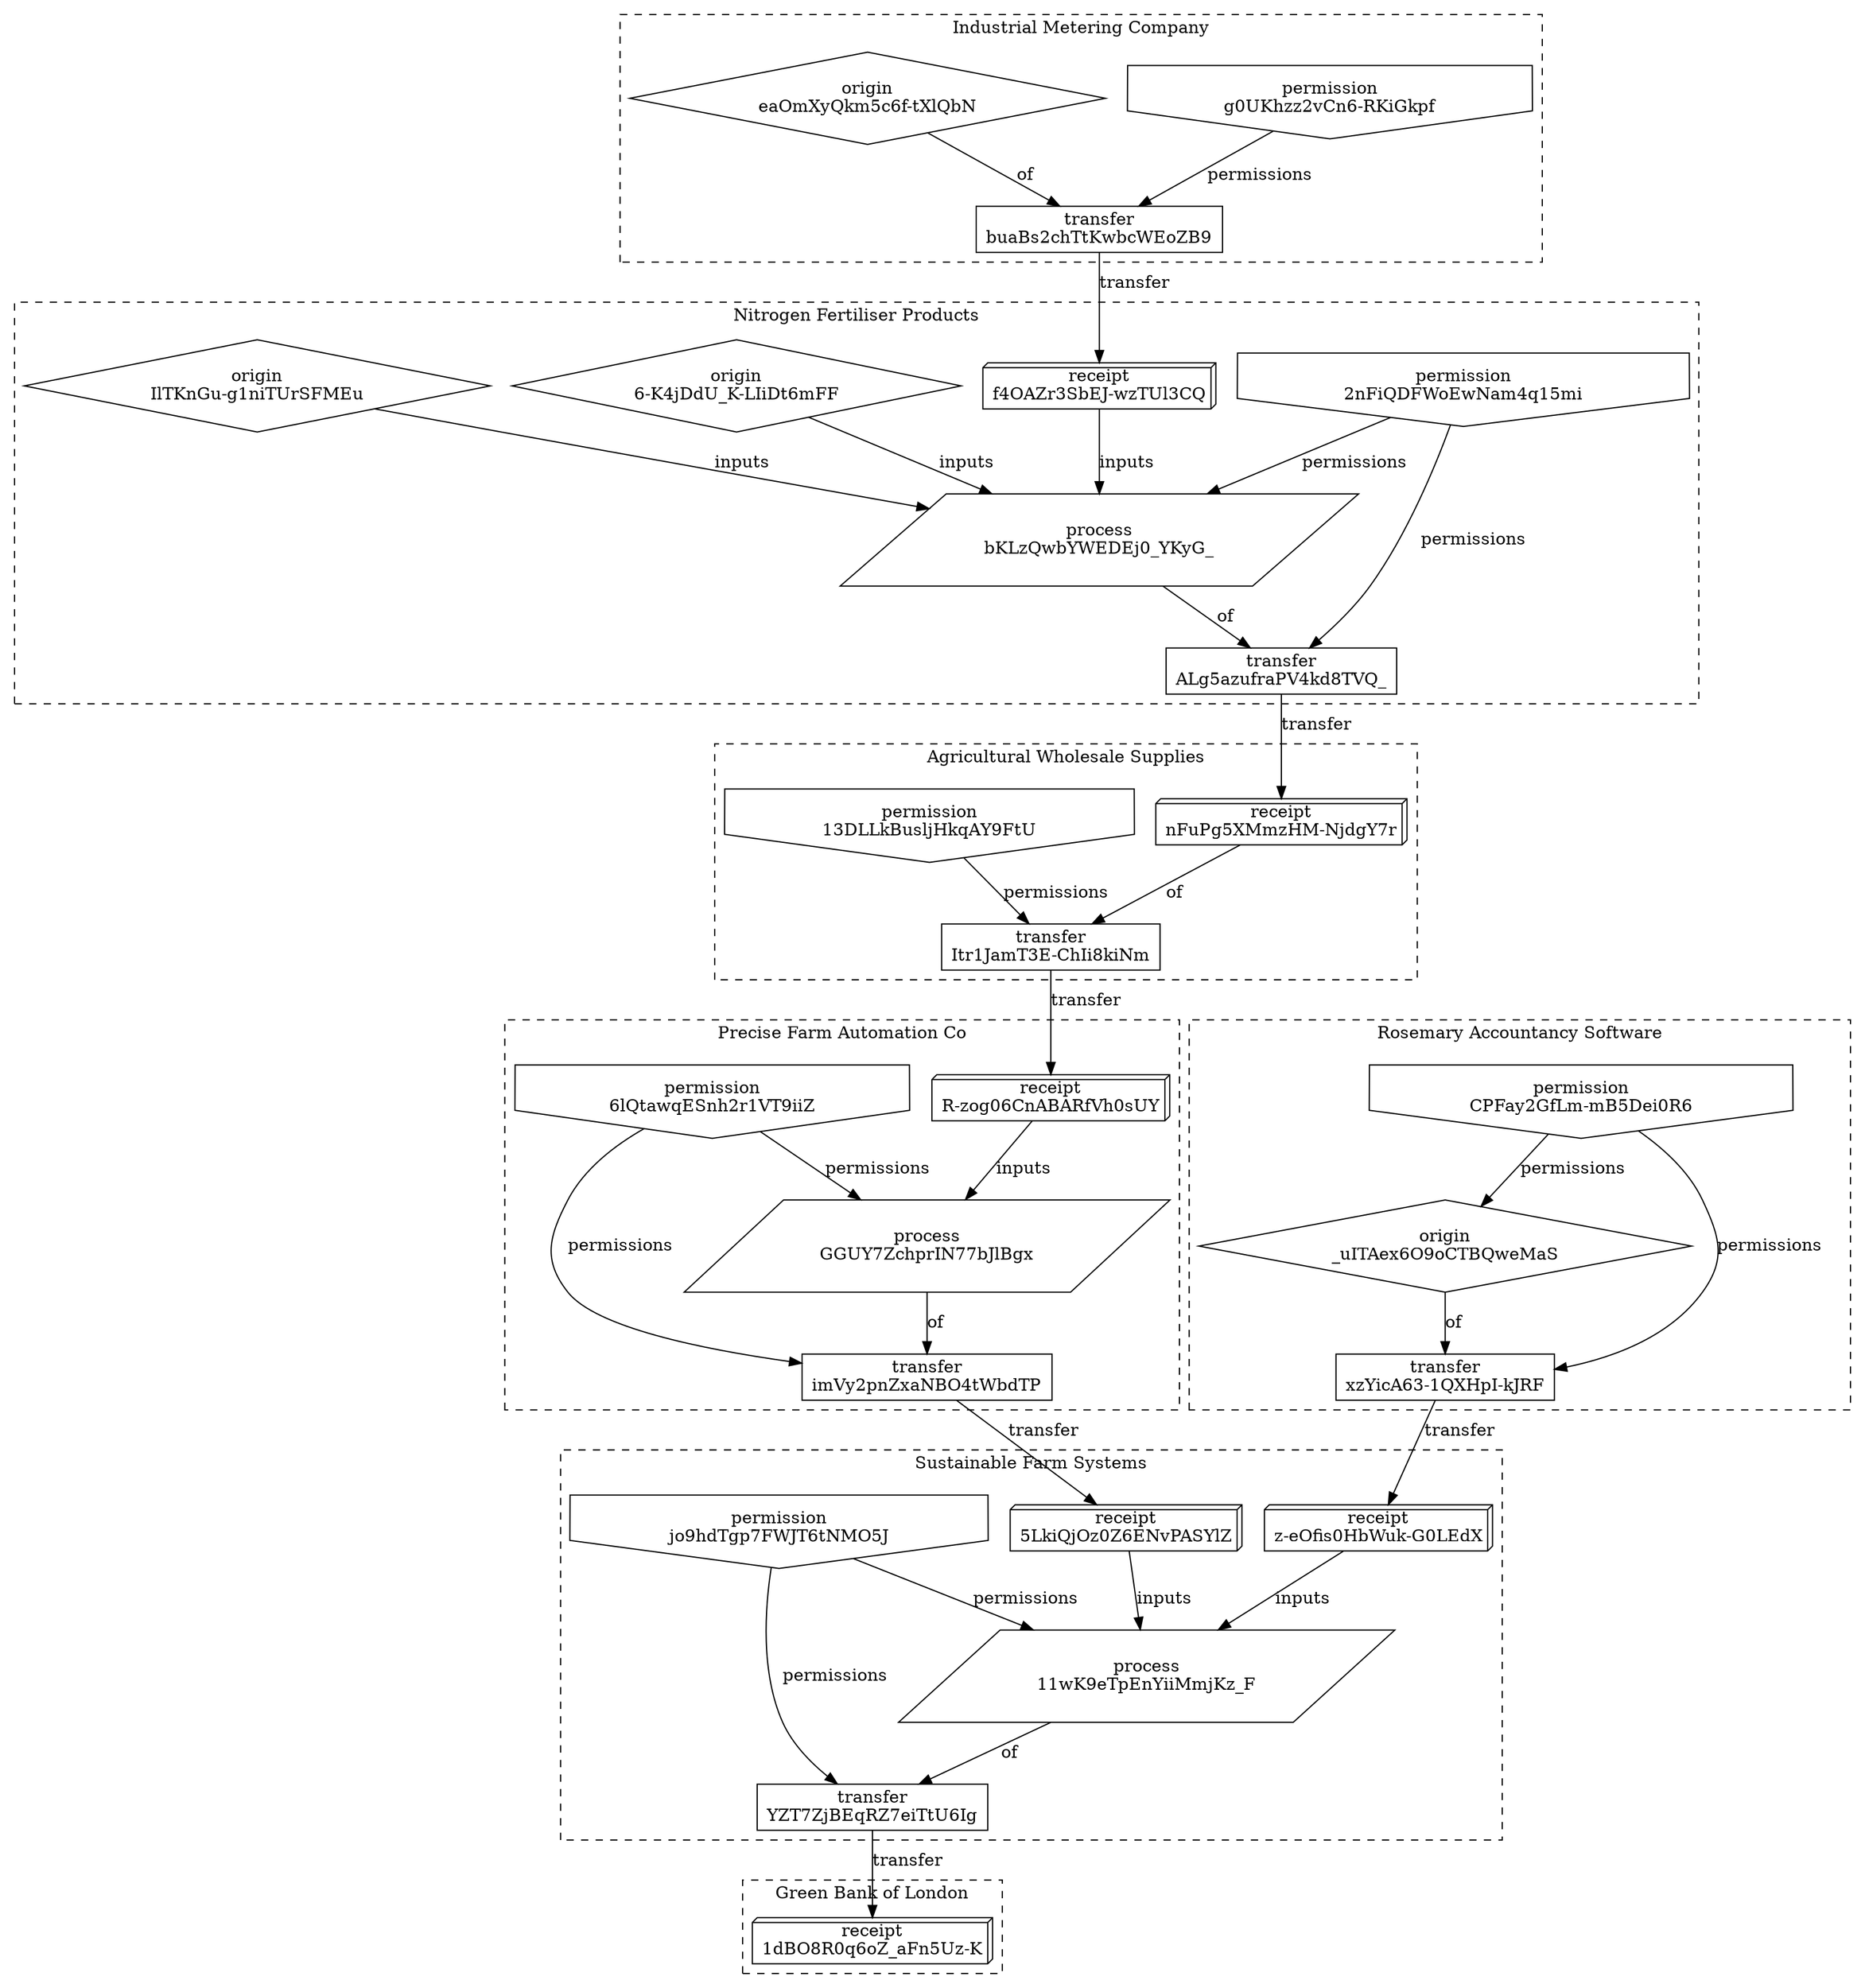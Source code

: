 digraph ProvenanceRecord {
  "g0UKhzz2vCn6-RKiGkpf" [shape=invhouse,label="permission\ng0UKhzz2vCn6-RKiGkpf"];
  "eaOmXyQkm5c6f-tXlQbN" [shape=diamond,label="origin\neaOmXyQkm5c6f-tXlQbN"];
  "eaOmXyQkm5c6f-tXlQbN" -> "buaBs2chTtKwbcWEoZB9" [label=of];
  "g0UKhzz2vCn6-RKiGkpf" -> "buaBs2chTtKwbcWEoZB9" [label=permissions];
  "buaBs2chTtKwbcWEoZB9" [shape=box,label="transfer\nbuaBs2chTtKwbcWEoZB9"];
  "buaBs2chTtKwbcWEoZB9" -> "f4OAZr3SbEJ-wzTUl3CQ" [label=transfer];
  "f4OAZr3SbEJ-wzTUl3CQ" [shape=box3d,label="receipt\nf4OAZr3SbEJ-wzTUl3CQ"];
  "2nFiQDFWoEwNam4q15mi" [shape=invhouse,label="permission\n2nFiQDFWoEwNam4q15mi"];
  "IlTKnGu-g1niTUrSFMEu" [shape=diamond,label="origin\nIlTKnGu-g1niTUrSFMEu"];
  "6-K4jDdU_K-LIiDt6mFF" [shape=diamond,label="origin\n6-K4jDdU_K-LIiDt6mFF"];
  "f4OAZr3SbEJ-wzTUl3CQ" -> "bKLzQwbYWEDEj0_YKyG_" [label=inputs];
  "IlTKnGu-g1niTUrSFMEu" -> "bKLzQwbYWEDEj0_YKyG_" [label=inputs];
  "6-K4jDdU_K-LIiDt6mFF" -> "bKLzQwbYWEDEj0_YKyG_" [label=inputs];
  "2nFiQDFWoEwNam4q15mi" -> "bKLzQwbYWEDEj0_YKyG_" [label=permissions];
  "bKLzQwbYWEDEj0_YKyG_" [shape=parallelogram,label="process\nbKLzQwbYWEDEj0_YKyG_"];
  "bKLzQwbYWEDEj0_YKyG_" -> "ALg5azufraPV4kd8TVQ_" [label=of];
  "2nFiQDFWoEwNam4q15mi" -> "ALg5azufraPV4kd8TVQ_" [label=permissions];
  "ALg5azufraPV4kd8TVQ_" [shape=box,label="transfer\nALg5azufraPV4kd8TVQ_"];
  "ALg5azufraPV4kd8TVQ_" -> "nFuPg5XMmzHM-NjdgY7r" [label=transfer];
  "nFuPg5XMmzHM-NjdgY7r" [shape=box3d,label="receipt\nnFuPg5XMmzHM-NjdgY7r"];
  "13DLLkBusljHkqAY9FtU" [shape=invhouse,label="permission\n13DLLkBusljHkqAY9FtU"];
  "nFuPg5XMmzHM-NjdgY7r" -> "Itr1JamT3E-ChIi8kiNm" [label=of];
  "13DLLkBusljHkqAY9FtU" -> "Itr1JamT3E-ChIi8kiNm" [label=permissions];
  "Itr1JamT3E-ChIi8kiNm" [shape=box,label="transfer\nItr1JamT3E-ChIi8kiNm"];
  "Itr1JamT3E-ChIi8kiNm" -> "R-zog06CnABARfVh0sUY" [label=transfer];
  "R-zog06CnABARfVh0sUY" [shape=box3d,label="receipt\nR-zog06CnABARfVh0sUY"];
  "6lQtawqESnh2r1VT9iiZ" [shape=invhouse,label="permission\n6lQtawqESnh2r1VT9iiZ"];
  "R-zog06CnABARfVh0sUY" -> "GGUY7ZchprIN77bJlBgx" [label=inputs];
  "6lQtawqESnh2r1VT9iiZ" -> "GGUY7ZchprIN77bJlBgx" [label=permissions];
  "GGUY7ZchprIN77bJlBgx" [shape=parallelogram,label="process\nGGUY7ZchprIN77bJlBgx"];
  "GGUY7ZchprIN77bJlBgx" -> "imVy2pnZxaNBO4tWbdTP" [label=of];
  "6lQtawqESnh2r1VT9iiZ" -> "imVy2pnZxaNBO4tWbdTP" [label=permissions];
  "imVy2pnZxaNBO4tWbdTP" [shape=box,label="transfer\nimVy2pnZxaNBO4tWbdTP"];
  "CPFay2GfLm-mB5Dei0R6" [shape=invhouse,label="permission\nCPFay2GfLm-mB5Dei0R6"];
  "CPFay2GfLm-mB5Dei0R6" -> "_uITAex6O9oCTBQweMaS" [label=permissions];
  "_uITAex6O9oCTBQweMaS" [shape=diamond,label="origin\n_uITAex6O9oCTBQweMaS"];
  "_uITAex6O9oCTBQweMaS" -> "xzYicA63-1QXHpI-kJRF" [label=of];
  "CPFay2GfLm-mB5Dei0R6" -> "xzYicA63-1QXHpI-kJRF" [label=permissions];
  "xzYicA63-1QXHpI-kJRF" [shape=box,label="transfer\nxzYicA63-1QXHpI-kJRF"];
  "imVy2pnZxaNBO4tWbdTP" -> "5LkiQjOz0Z6ENvPASYlZ" [label=transfer];
  "5LkiQjOz0Z6ENvPASYlZ" [shape=box3d,label="receipt\n5LkiQjOz0Z6ENvPASYlZ"];
  "xzYicA63-1QXHpI-kJRF" -> "z-eOfis0HbWuk-G0LEdX" [label=transfer];
  "z-eOfis0HbWuk-G0LEdX" [shape=box3d,label="receipt\nz-eOfis0HbWuk-G0LEdX"];
  "jo9hdTgp7FWJT6tNMO5J" [shape=invhouse,label="permission\njo9hdTgp7FWJT6tNMO5J"];
  "5LkiQjOz0Z6ENvPASYlZ" -> "11wK9eTpEnYiiMmjKz_F" [label=inputs];
  "z-eOfis0HbWuk-G0LEdX" -> "11wK9eTpEnYiiMmjKz_F" [label=inputs];
  "jo9hdTgp7FWJT6tNMO5J" -> "11wK9eTpEnYiiMmjKz_F" [label=permissions];
  "11wK9eTpEnYiiMmjKz_F" [shape=parallelogram,label="process\n11wK9eTpEnYiiMmjKz_F"];
  "11wK9eTpEnYiiMmjKz_F" -> "YZT7ZjBEqRZ7eiTtU6Ig" [label=of];
  "jo9hdTgp7FWJT6tNMO5J" -> "YZT7ZjBEqRZ7eiTtU6Ig" [label=permissions];
  "YZT7ZjBEqRZ7eiTtU6Ig" [shape=box,label="transfer\nYZT7ZjBEqRZ7eiTtU6Ig"];
  "YZT7ZjBEqRZ7eiTtU6Ig" -> "1dBO8R0q6oZ_aFn5Uz-K" [label=transfer];
  "1dBO8R0q6oZ_aFn5Uz-K" [shape=box3d,label="receipt\n1dBO8R0q6oZ_aFn5Uz-K"];
  subgraph cluster_0 {
    graph[style=dashed];
    label = "Industrial Metering Company";
    "g0UKhzz2vCn6-RKiGkpf";
    "eaOmXyQkm5c6f-tXlQbN";
    "buaBs2chTtKwbcWEoZB9";
  }
  subgraph cluster_1 {
    graph[style=dashed];
    label = "Nitrogen Fertiliser Products";
    "f4OAZr3SbEJ-wzTUl3CQ";
    "2nFiQDFWoEwNam4q15mi";
    "IlTKnGu-g1niTUrSFMEu";
    "6-K4jDdU_K-LIiDt6mFF";
    "bKLzQwbYWEDEj0_YKyG_";
    "ALg5azufraPV4kd8TVQ_";
  }
  subgraph cluster_2 {
    graph[style=dashed];
    label = "Agricultural Wholesale Supplies";
    "nFuPg5XMmzHM-NjdgY7r";
    "13DLLkBusljHkqAY9FtU";
    "Itr1JamT3E-ChIi8kiNm";
  }
  subgraph cluster_3 {
    graph[style=dashed];
    label = "Precise Farm Automation Co";
    "R-zog06CnABARfVh0sUY";
    "6lQtawqESnh2r1VT9iiZ";
    "GGUY7ZchprIN77bJlBgx";
    "imVy2pnZxaNBO4tWbdTP";
  }
  subgraph cluster_4 {
    graph[style=dashed];
    label = "Rosemary Accountancy Software";
    "CPFay2GfLm-mB5Dei0R6";
    "_uITAex6O9oCTBQweMaS";
    "xzYicA63-1QXHpI-kJRF";
  }
  subgraph cluster_5 {
    graph[style=dashed];
    label = "Sustainable Farm Systems";
    "5LkiQjOz0Z6ENvPASYlZ";
    "z-eOfis0HbWuk-G0LEdX";
    "jo9hdTgp7FWJT6tNMO5J";
    "11wK9eTpEnYiiMmjKz_F";
    "YZT7ZjBEqRZ7eiTtU6Ig";
  }
  subgraph cluster_6 {
    graph[style=dashed];
    label = "Green Bank of London";
    "1dBO8R0q6oZ_aFn5Uz-K";
  }
}